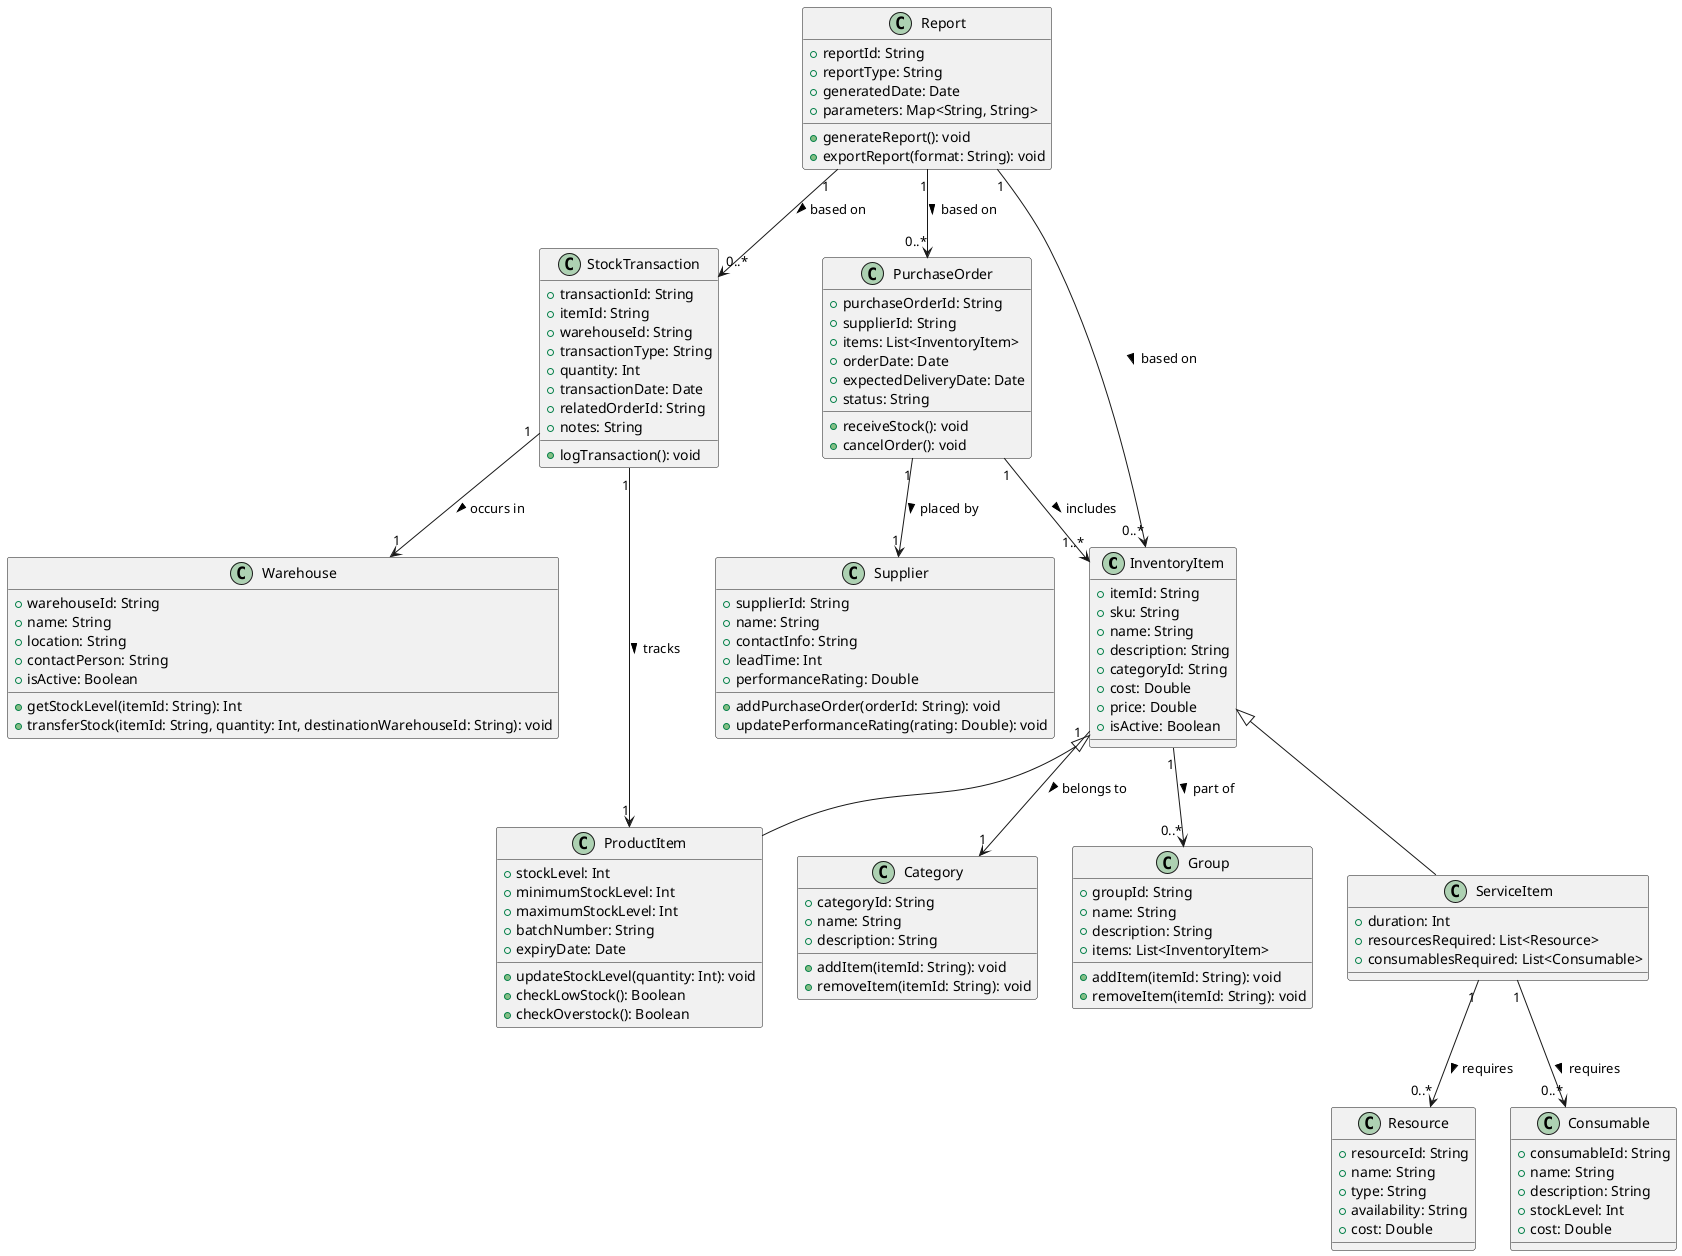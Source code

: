 @startuml

' Define classes
class InventoryItem {
  + itemId: String
  + sku: String
  + name: String
  + description: String
  + categoryId: String
  + cost: Double
  + price: Double
  + isActive: Boolean
}

class ProductItem {
  + stockLevel: Int
  + minimumStockLevel: Int
  + maximumStockLevel: Int
  + batchNumber: String
  + expiryDate: Date
  + updateStockLevel(quantity: Int): void
  + checkLowStock(): Boolean
  + checkOverstock(): Boolean
}

class ServiceItem {
  + duration: Int
  + resourcesRequired: List<Resource>
  + consumablesRequired: List<Consumable>
}

class Category {
  + categoryId: String
  + name: String
  + description: String
  + addItem(itemId: String): void
  + removeItem(itemId: String): void
}

class Resource {
  + resourceId: String
  + name: String
  + type: String
  + availability: String
  + cost: Double
}

class Consumable {
  + consumableId: String
  + name: String
  + description: String
  + stockLevel: Int
  + cost: Double
}

class Group {
  + groupId: String
  + name: String
  + description: String
  + items: List<InventoryItem>
  + addItem(itemId: String): void
  + removeItem(itemId: String): void
}

class Warehouse {
  + warehouseId: String
  + name: String
  + location: String
  + contactPerson: String
  + isActive: Boolean
  + getStockLevel(itemId: String): Int
  + transferStock(itemId: String, quantity: Int, destinationWarehouseId: String): void
}

class StockTransaction {
  + transactionId: String
  + itemId: String
  + warehouseId: String
  + transactionType: String
  + quantity: Int
  + transactionDate: Date
  + relatedOrderId: String
  + notes: String
  + logTransaction(): void
}

class Supplier {
  + supplierId: String
  + name: String
  + contactInfo: String
  + leadTime: Int
  + performanceRating: Double
  + addPurchaseOrder(orderId: String): void
  + updatePerformanceRating(rating: Double): void
}

class PurchaseOrder {
  + purchaseOrderId: String
  + supplierId: String
  + items: List<InventoryItem>
  + orderDate: Date
  + expectedDeliveryDate: Date
  + status: String
  + receiveStock(): void
  + cancelOrder(): void
}

class Report {
  + reportId: String
  + reportType: String
  + generatedDate: Date
  + parameters: Map<String, String>
  + generateReport(): void
  + exportReport(format: String): void
}

' Define relationships
InventoryItem <|-- ProductItem
InventoryItem <|-- ServiceItem

InventoryItem "1" --> "1" Category : belongs to >
InventoryItem "1" --> "0..*" Group : part of >
StockTransaction "1" --> "1" ProductItem : tracks >
StockTransaction "1" --> "1" Warehouse : occurs in >
PurchaseOrder "1" --> "1" Supplier : placed by >
PurchaseOrder "1" --> "1..*" InventoryItem : includes >
ServiceItem "1" --> "0..*" Resource : requires >
ServiceItem "1" --> "0..*" Consumable : requires >
Report "1" --> "0..*" InventoryItem : based on >
Report "1" --> "0..*" StockTransaction : based on >
Report "1" --> "0..*" PurchaseOrder : based on >

@enduml